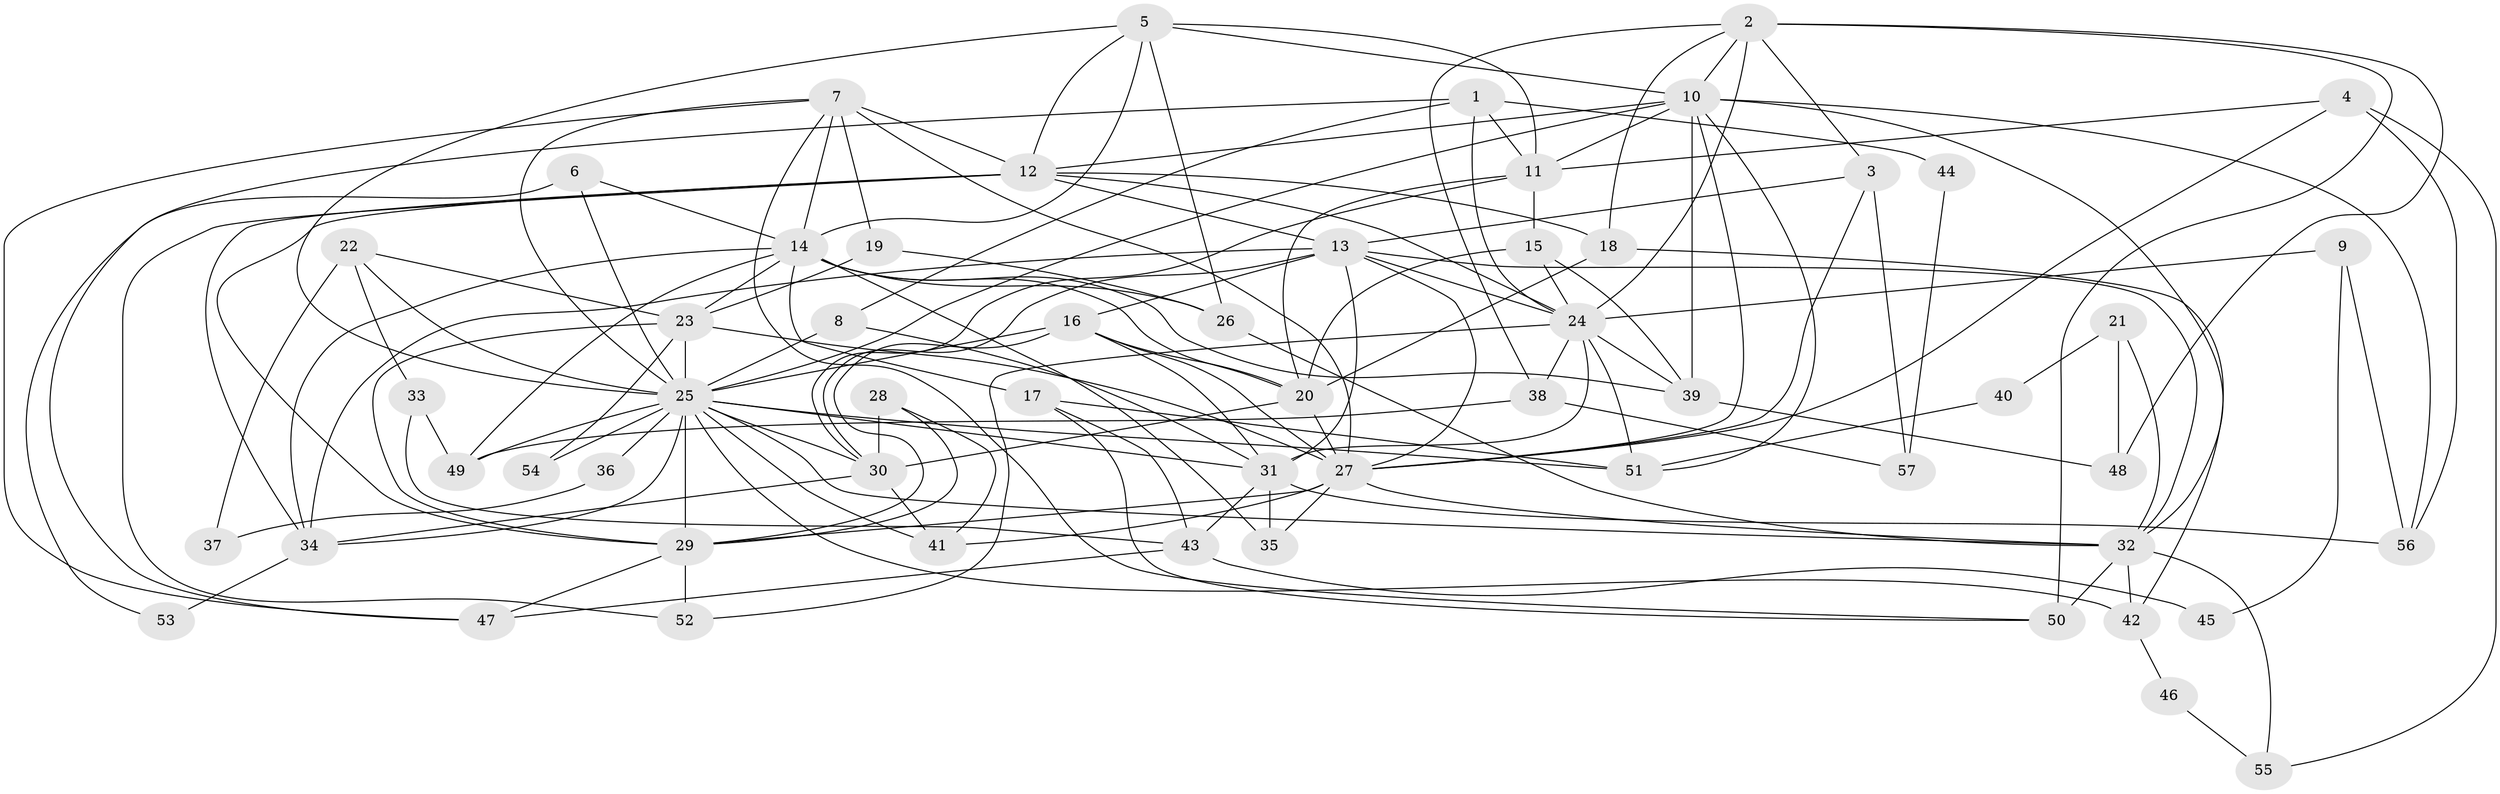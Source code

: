 // original degree distribution, {5: 0.18584070796460178, 3: 0.2743362831858407, 4: 0.2920353982300885, 2: 0.11504424778761062, 6: 0.08849557522123894, 8: 0.008849557522123894, 7: 0.035398230088495575}
// Generated by graph-tools (version 1.1) at 2025/36/03/09/25 02:36:09]
// undirected, 57 vertices, 147 edges
graph export_dot {
graph [start="1"]
  node [color=gray90,style=filled];
  1;
  2;
  3;
  4;
  5;
  6;
  7;
  8;
  9;
  10;
  11;
  12;
  13;
  14;
  15;
  16;
  17;
  18;
  19;
  20;
  21;
  22;
  23;
  24;
  25;
  26;
  27;
  28;
  29;
  30;
  31;
  32;
  33;
  34;
  35;
  36;
  37;
  38;
  39;
  40;
  41;
  42;
  43;
  44;
  45;
  46;
  47;
  48;
  49;
  50;
  51;
  52;
  53;
  54;
  55;
  56;
  57;
  1 -- 8 [weight=1.0];
  1 -- 11 [weight=1.0];
  1 -- 24 [weight=1.0];
  1 -- 44 [weight=1.0];
  1 -- 47 [weight=1.0];
  2 -- 3 [weight=1.0];
  2 -- 10 [weight=2.0];
  2 -- 18 [weight=1.0];
  2 -- 24 [weight=3.0];
  2 -- 38 [weight=1.0];
  2 -- 48 [weight=1.0];
  2 -- 50 [weight=1.0];
  3 -- 13 [weight=1.0];
  3 -- 27 [weight=1.0];
  3 -- 57 [weight=1.0];
  4 -- 11 [weight=1.0];
  4 -- 27 [weight=1.0];
  4 -- 55 [weight=1.0];
  4 -- 56 [weight=1.0];
  5 -- 10 [weight=1.0];
  5 -- 11 [weight=1.0];
  5 -- 12 [weight=1.0];
  5 -- 14 [weight=1.0];
  5 -- 25 [weight=1.0];
  5 -- 26 [weight=1.0];
  6 -- 14 [weight=1.0];
  6 -- 25 [weight=1.0];
  6 -- 53 [weight=1.0];
  7 -- 12 [weight=1.0];
  7 -- 14 [weight=1.0];
  7 -- 19 [weight=2.0];
  7 -- 25 [weight=1.0];
  7 -- 27 [weight=1.0];
  7 -- 47 [weight=1.0];
  7 -- 50 [weight=1.0];
  8 -- 25 [weight=1.0];
  8 -- 31 [weight=1.0];
  9 -- 24 [weight=1.0];
  9 -- 45 [weight=1.0];
  9 -- 56 [weight=1.0];
  10 -- 11 [weight=1.0];
  10 -- 12 [weight=1.0];
  10 -- 25 [weight=2.0];
  10 -- 27 [weight=1.0];
  10 -- 32 [weight=2.0];
  10 -- 39 [weight=1.0];
  10 -- 51 [weight=1.0];
  10 -- 56 [weight=1.0];
  11 -- 15 [weight=1.0];
  11 -- 20 [weight=1.0];
  11 -- 30 [weight=1.0];
  12 -- 13 [weight=1.0];
  12 -- 18 [weight=4.0];
  12 -- 24 [weight=1.0];
  12 -- 29 [weight=1.0];
  12 -- 34 [weight=1.0];
  12 -- 52 [weight=1.0];
  13 -- 16 [weight=1.0];
  13 -- 24 [weight=1.0];
  13 -- 27 [weight=1.0];
  13 -- 30 [weight=1.0];
  13 -- 31 [weight=1.0];
  13 -- 32 [weight=1.0];
  13 -- 34 [weight=1.0];
  14 -- 17 [weight=1.0];
  14 -- 20 [weight=1.0];
  14 -- 23 [weight=1.0];
  14 -- 26 [weight=1.0];
  14 -- 34 [weight=1.0];
  14 -- 35 [weight=1.0];
  14 -- 39 [weight=1.0];
  14 -- 49 [weight=1.0];
  15 -- 20 [weight=1.0];
  15 -- 24 [weight=1.0];
  15 -- 39 [weight=1.0];
  16 -- 20 [weight=1.0];
  16 -- 25 [weight=2.0];
  16 -- 27 [weight=3.0];
  16 -- 29 [weight=1.0];
  16 -- 31 [weight=1.0];
  17 -- 43 [weight=1.0];
  17 -- 50 [weight=1.0];
  17 -- 51 [weight=1.0];
  18 -- 20 [weight=1.0];
  18 -- 42 [weight=1.0];
  19 -- 23 [weight=2.0];
  19 -- 26 [weight=1.0];
  20 -- 27 [weight=1.0];
  20 -- 30 [weight=1.0];
  21 -- 32 [weight=1.0];
  21 -- 40 [weight=1.0];
  21 -- 48 [weight=1.0];
  22 -- 23 [weight=1.0];
  22 -- 25 [weight=1.0];
  22 -- 33 [weight=1.0];
  22 -- 37 [weight=1.0];
  23 -- 25 [weight=1.0];
  23 -- 27 [weight=1.0];
  23 -- 29 [weight=1.0];
  23 -- 54 [weight=1.0];
  24 -- 31 [weight=1.0];
  24 -- 38 [weight=1.0];
  24 -- 39 [weight=1.0];
  24 -- 51 [weight=1.0];
  24 -- 52 [weight=1.0];
  25 -- 29 [weight=1.0];
  25 -- 30 [weight=1.0];
  25 -- 31 [weight=1.0];
  25 -- 32 [weight=1.0];
  25 -- 34 [weight=1.0];
  25 -- 36 [weight=2.0];
  25 -- 41 [weight=1.0];
  25 -- 42 [weight=1.0];
  25 -- 49 [weight=1.0];
  25 -- 51 [weight=1.0];
  25 -- 54 [weight=2.0];
  26 -- 32 [weight=2.0];
  27 -- 29 [weight=1.0];
  27 -- 32 [weight=1.0];
  27 -- 35 [weight=1.0];
  27 -- 41 [weight=1.0];
  28 -- 29 [weight=1.0];
  28 -- 30 [weight=1.0];
  28 -- 41 [weight=1.0];
  29 -- 47 [weight=1.0];
  29 -- 52 [weight=1.0];
  30 -- 34 [weight=1.0];
  30 -- 41 [weight=1.0];
  31 -- 35 [weight=1.0];
  31 -- 43 [weight=1.0];
  31 -- 56 [weight=1.0];
  32 -- 42 [weight=1.0];
  32 -- 50 [weight=2.0];
  32 -- 55 [weight=1.0];
  33 -- 43 [weight=1.0];
  33 -- 49 [weight=1.0];
  34 -- 53 [weight=1.0];
  36 -- 37 [weight=1.0];
  38 -- 49 [weight=1.0];
  38 -- 57 [weight=1.0];
  39 -- 48 [weight=1.0];
  40 -- 51 [weight=1.0];
  42 -- 46 [weight=1.0];
  43 -- 45 [weight=1.0];
  43 -- 47 [weight=1.0];
  44 -- 57 [weight=1.0];
  46 -- 55 [weight=1.0];
}
